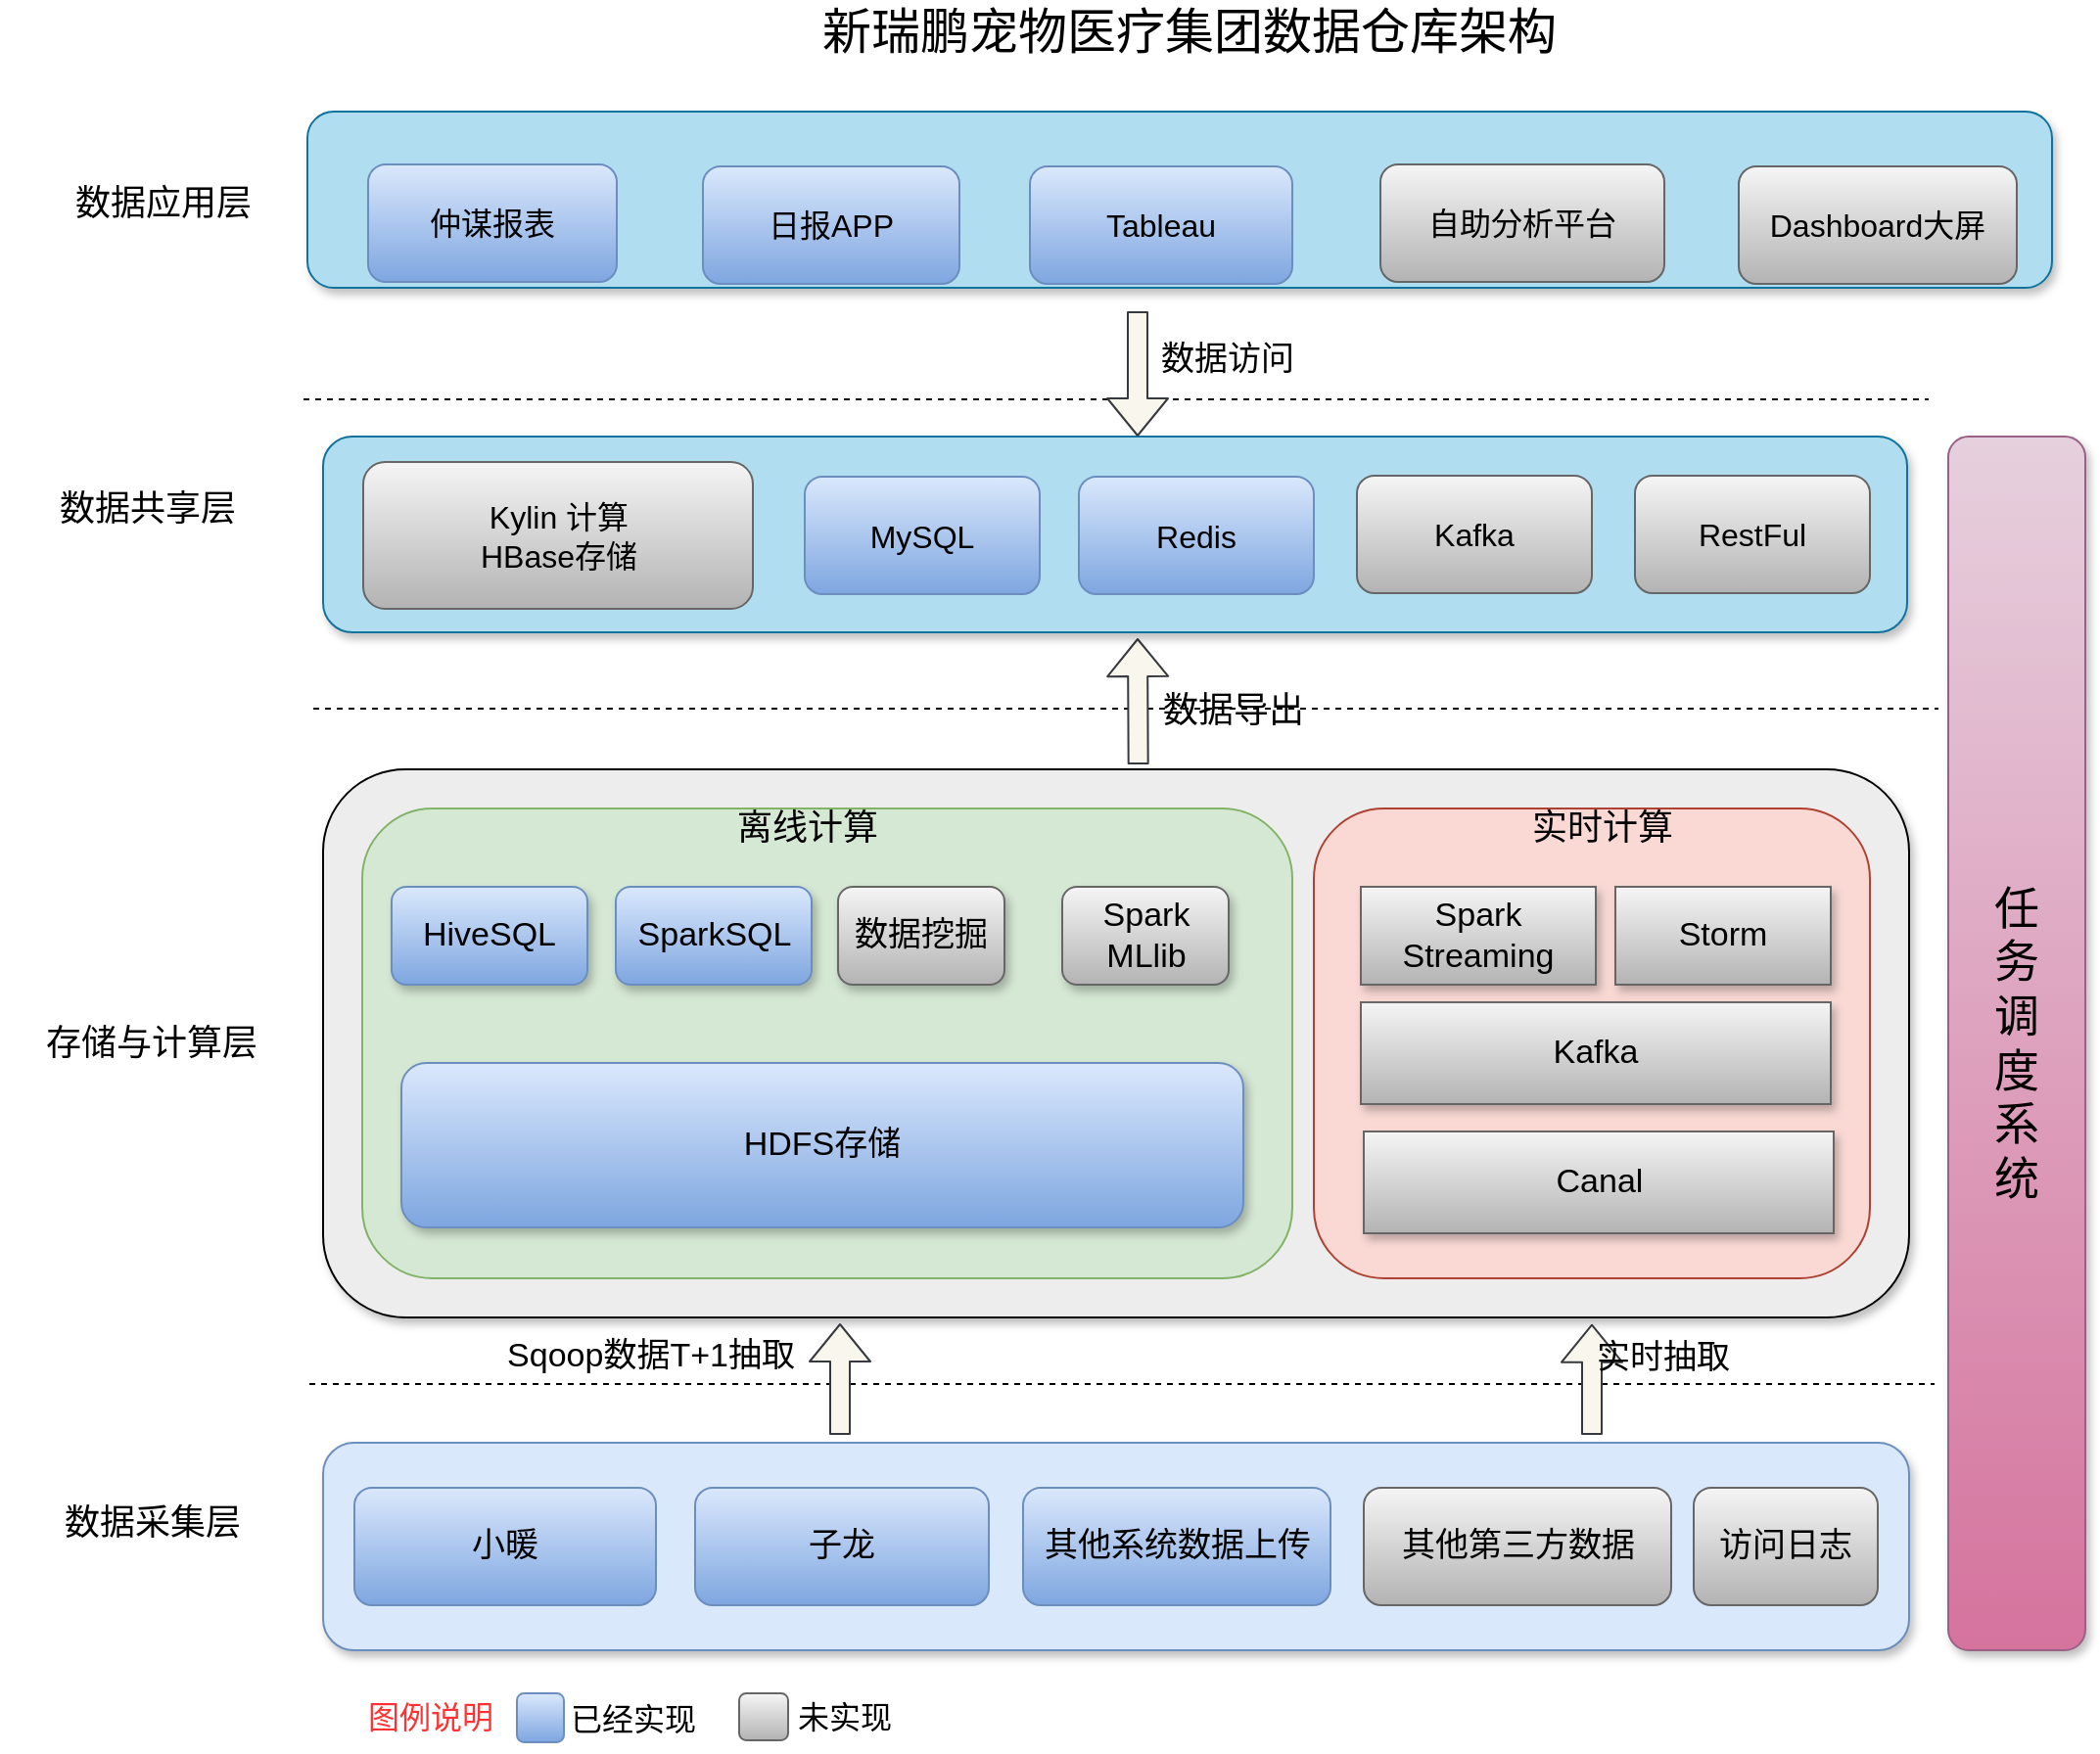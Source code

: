 <mxfile version="10.9.8" type="github"><diagram id="XCvb8BfL5oyT8UWZ--0e" name="第 1 页"><mxGraphModel dx="2079" dy="1994" grid="0" gridSize="10" guides="1" tooltips="1" connect="1" arrows="1" fold="1" page="1" pageScale="1" pageWidth="827" pageHeight="1169" math="0" shadow="0"><root><mxCell id="0"/><mxCell id="1" parent="0"/><mxCell id="9KU0dV6Hh1GnZNRFCdiP-26" value="" style="rounded=1;whiteSpace=wrap;html=1;fillColor=#EDEDED;shadow=1;" vertex="1" parent="1"><mxGeometry x="10" y="180" width="810" height="280" as="geometry"/></mxCell><mxCell id="pTIzSWiwMI35IfcntTuq-1" value="" style="rounded=1;whiteSpace=wrap;html=1;fillColor=#dae8fc;strokeColor=#6c8ebf;glass=0;shadow=1;" parent="1" vertex="1"><mxGeometry x="10" y="524" width="810" height="106" as="geometry"/></mxCell><mxCell id="pTIzSWiwMI35IfcntTuq-2" value="&lt;font style=&quot;font-size: 18px&quot;&gt;数据采集层&lt;/font&gt;" style="text;html=1;strokeColor=none;fillColor=none;align=center;verticalAlign=middle;whiteSpace=wrap;rounded=0;" parent="1" vertex="1"><mxGeometry x="-127" y="555" width="100" height="20" as="geometry"/></mxCell><mxCell id="pTIzSWiwMI35IfcntTuq-3" value="" style="endArrow=none;dashed=1;html=1;" parent="1" edge="1"><mxGeometry width="50" height="50" relative="1" as="geometry"><mxPoint x="3" y="494" as="sourcePoint"/><mxPoint x="833" y="494" as="targetPoint"/></mxGeometry></mxCell><mxCell id="pTIzSWiwMI35IfcntTuq-4" value="&lt;font style=&quot;font-size: 17px&quot;&gt;小暖&lt;/font&gt;" style="rounded=1;whiteSpace=wrap;html=1;gradientColor=#7ea6e0;fillColor=#dae8fc;strokeColor=#6c8ebf;" parent="1" vertex="1"><mxGeometry x="26" y="547" width="154" height="60" as="geometry"/></mxCell><mxCell id="pTIzSWiwMI35IfcntTuq-5" value="&lt;font style=&quot;font-size: 17px&quot;&gt;子龙&lt;/font&gt;" style="rounded=1;whiteSpace=wrap;html=1;gradientColor=#7ea6e0;fillColor=#dae8fc;strokeColor=#6c8ebf;" parent="1" vertex="1"><mxGeometry x="200" y="547" width="150" height="60" as="geometry"/></mxCell><mxCell id="pTIzSWiwMI35IfcntTuq-6" value="&lt;font style=&quot;font-size: 17px&quot;&gt;其他系统数据上传&lt;/font&gt;" style="rounded=1;whiteSpace=wrap;html=1;gradientColor=#7ea6e0;fillColor=#dae8fc;strokeColor=#6c8ebf;" parent="1" vertex="1"><mxGeometry x="367.5" y="547" width="157" height="60" as="geometry"/></mxCell><mxCell id="9KU0dV6Hh1GnZNRFCdiP-4" value="" style="rounded=1;whiteSpace=wrap;html=1;fillColor=#d5e8d4;strokeColor=#82b366;glass=0;shadow=0;" vertex="1" parent="1"><mxGeometry x="30" y="200" width="475" height="240" as="geometry"/></mxCell><mxCell id="9KU0dV6Hh1GnZNRFCdiP-5" value="&lt;font style=&quot;font-size: 18px&quot;&gt;存储与计算层&lt;/font&gt;" style="text;html=1;strokeColor=none;fillColor=none;align=center;verticalAlign=middle;whiteSpace=wrap;rounded=0;" vertex="1" parent="1"><mxGeometry x="-155" y="310" width="155" height="20" as="geometry"/></mxCell><mxCell id="9KU0dV6Hh1GnZNRFCdiP-6" value="" style="endArrow=none;dashed=1;html=1;" edge="1" parent="1"><mxGeometry width="50" height="50" relative="1" as="geometry"><mxPoint x="5" y="149" as="sourcePoint"/><mxPoint x="835" y="149" as="targetPoint"/></mxGeometry></mxCell><mxCell id="9KU0dV6Hh1GnZNRFCdiP-10" value="" style="rounded=1;whiteSpace=wrap;html=1;fillColor=#fad9d5;strokeColor=#ae4132;shadow=0;" vertex="1" parent="1"><mxGeometry x="516" y="200" width="284" height="240" as="geometry"/></mxCell><mxCell id="9KU0dV6Hh1GnZNRFCdiP-13" value="&lt;font style=&quot;font-size: 18px&quot;&gt;离线计算&lt;/font&gt;" style="text;html=1;strokeColor=none;fillColor=none;align=center;verticalAlign=middle;whiteSpace=wrap;rounded=0;" vertex="1" parent="1"><mxGeometry x="180" y="200" width="155" height="20" as="geometry"/></mxCell><mxCell id="9KU0dV6Hh1GnZNRFCdiP-14" value="&lt;font style=&quot;font-size: 18px&quot;&gt;实时计算&lt;/font&gt;" style="text;html=1;strokeColor=none;fillColor=none;align=center;verticalAlign=middle;whiteSpace=wrap;rounded=0;" vertex="1" parent="1"><mxGeometry x="586" y="200" width="155" height="20" as="geometry"/></mxCell><mxCell id="9KU0dV6Hh1GnZNRFCdiP-15" value="" style="rounded=1;whiteSpace=wrap;html=1;fillColor=#b1ddf0;strokeColor=#10739e;shadow=1;" vertex="1" parent="1"><mxGeometry x="2" y="-156" width="891" height="90" as="geometry"/></mxCell><mxCell id="9KU0dV6Hh1GnZNRFCdiP-16" value="&lt;font style=&quot;font-size: 18px&quot;&gt;数据应用层&lt;/font&gt;" style="text;html=1;strokeColor=none;fillColor=none;align=center;verticalAlign=middle;whiteSpace=wrap;rounded=0;" vertex="1" parent="1"><mxGeometry x="-149" y="-119" width="155" height="20" as="geometry"/></mxCell><mxCell id="9KU0dV6Hh1GnZNRFCdiP-21" value="&lt;font style=&quot;font-size: 16px&quot;&gt;仲谋报表&lt;/font&gt;" style="rounded=1;whiteSpace=wrap;html=1;gradientColor=#7ea6e0;fillColor=#dae8fc;strokeColor=#6c8ebf;" vertex="1" parent="1"><mxGeometry x="33" y="-129" width="127" height="60" as="geometry"/></mxCell><mxCell id="9KU0dV6Hh1GnZNRFCdiP-22" value="&lt;font style=&quot;font-size: 16px&quot;&gt;日报APP&lt;/font&gt;" style="rounded=1;whiteSpace=wrap;html=1;gradientColor=#7ea6e0;fillColor=#dae8fc;strokeColor=#6c8ebf;" vertex="1" parent="1"><mxGeometry x="204" y="-128" width="131" height="60" as="geometry"/></mxCell><mxCell id="9KU0dV6Hh1GnZNRFCdiP-23" value="&lt;font style=&quot;font-size: 16px&quot;&gt;Dashboard大屏&lt;/font&gt;" style="rounded=1;whiteSpace=wrap;html=1;gradientColor=#b3b3b3;fillColor=#f5f5f5;strokeColor=#666666;" vertex="1" parent="1"><mxGeometry x="733" y="-128" width="142" height="60" as="geometry"/></mxCell><mxCell id="9KU0dV6Hh1GnZNRFCdiP-24" value="" style="shape=flexArrow;endArrow=classic;html=1;exitX=0.514;exitY=-0.009;exitDx=0;exitDy=0;exitPerimeter=0;fillColor=#f9f7ed;strokeColor=#36393d;" edge="1" parent="1" source="9KU0dV6Hh1GnZNRFCdiP-26"><mxGeometry width="50" height="50" relative="1" as="geometry"><mxPoint x="426" y="170" as="sourcePoint"/><mxPoint x="426" y="113" as="targetPoint"/></mxGeometry></mxCell><mxCell id="9KU0dV6Hh1GnZNRFCdiP-25" value="&lt;font style=&quot;font-size: 18px&quot;&gt;数据导出&lt;/font&gt;" style="text;html=1;strokeColor=none;fillColor=none;align=center;verticalAlign=middle;whiteSpace=wrap;rounded=0;" vertex="1" parent="1"><mxGeometry x="430" y="140" width="90" height="20" as="geometry"/></mxCell><mxCell id="9KU0dV6Hh1GnZNRFCdiP-33" value="&lt;font style=&quot;font-size: 17px&quot;&gt;Sqoop数据T+1抽取&lt;/font&gt;" style="text;html=1;strokeColor=none;fillColor=none;align=center;verticalAlign=middle;whiteSpace=wrap;rounded=0;glass=1;" vertex="1" parent="1"><mxGeometry x="96" y="470" width="163" height="20" as="geometry"/></mxCell><mxCell id="9KU0dV6Hh1GnZNRFCdiP-34" value="&lt;font style=&quot;font-size: 23px&quot;&gt;任&lt;br&gt;务&lt;br&gt;调&lt;br&gt;度&lt;br&gt;系&lt;br&gt;统&lt;/font&gt;" style="rounded=1;whiteSpace=wrap;html=1;glass=0;fillColor=#e6d0de;gradientColor=#d5739d;strokeColor=#996185;shadow=1;" vertex="1" parent="1"><mxGeometry x="840" y="10" width="70" height="620" as="geometry"/></mxCell><mxCell id="9KU0dV6Hh1GnZNRFCdiP-35" value="&lt;font style=&quot;font-size: 17px&quot;&gt;HiveSQL&lt;/font&gt;" style="rounded=1;whiteSpace=wrap;html=1;shadow=1;glass=0;fillColor=#dae8fc;gradientColor=#7ea6e0;strokeColor=#6c8ebf;" vertex="1" parent="1"><mxGeometry x="45" y="240" width="100" height="50" as="geometry"/></mxCell><mxCell id="9KU0dV6Hh1GnZNRFCdiP-36" value="&lt;font style=&quot;font-size: 16px&quot;&gt;Tableau&lt;/font&gt;" style="rounded=1;whiteSpace=wrap;html=1;gradientColor=#7ea6e0;fillColor=#dae8fc;strokeColor=#6c8ebf;" vertex="1" parent="1"><mxGeometry x="371" y="-128" width="134" height="60" as="geometry"/></mxCell><mxCell id="9KU0dV6Hh1GnZNRFCdiP-37" value="&lt;font style=&quot;font-size: 17px&quot;&gt;SparkSQL&lt;/font&gt;" style="rounded=1;whiteSpace=wrap;html=1;shadow=1;glass=0;fillColor=#dae8fc;gradientColor=#7ea6e0;strokeColor=#6c8ebf;" vertex="1" parent="1"><mxGeometry x="159.5" y="240" width="100" height="50" as="geometry"/></mxCell><mxCell id="9KU0dV6Hh1GnZNRFCdiP-38" value="&lt;font style=&quot;font-size: 17px&quot;&gt;HDFS存储&lt;/font&gt;" style="rounded=1;whiteSpace=wrap;html=1;shadow=1;glass=0;fillColor=#dae8fc;strokeColor=#6c8ebf;gradientColor=#7ea6e0;" vertex="1" parent="1"><mxGeometry x="50" y="330" width="430" height="84" as="geometry"/></mxCell><mxCell id="9KU0dV6Hh1GnZNRFCdiP-39" value="&lt;font style=&quot;font-size: 17px&quot;&gt;数据挖掘&lt;/font&gt;" style="rounded=1;whiteSpace=wrap;html=1;shadow=1;glass=0;fillColor=#f5f5f5;gradientColor=#b3b3b3;strokeColor=#666666;" vertex="1" parent="1"><mxGeometry x="273" y="240" width="85" height="50" as="geometry"/></mxCell><mxCell id="9KU0dV6Hh1GnZNRFCdiP-40" value="&lt;font style=&quot;font-size: 17px&quot;&gt;Spark&lt;br&gt;MLlib&lt;/font&gt;" style="rounded=1;whiteSpace=wrap;html=1;shadow=1;glass=0;fillColor=#f5f5f5;gradientColor=#b3b3b3;strokeColor=#666666;" vertex="1" parent="1"><mxGeometry x="387.5" y="240" width="85" height="50" as="geometry"/></mxCell><mxCell id="9KU0dV6Hh1GnZNRFCdiP-41" value="&lt;font style=&quot;font-size: 17px&quot;&gt;Spark&lt;br&gt;Streaming&lt;br&gt;&lt;/font&gt;" style="rounded=0;whiteSpace=wrap;html=1;shadow=1;glass=0;fillColor=#f5f5f5;gradientColor=#b3b3b3;strokeColor=#666666;" vertex="1" parent="1"><mxGeometry x="540" y="240" width="120" height="50" as="geometry"/></mxCell><mxCell id="9KU0dV6Hh1GnZNRFCdiP-42" value="&lt;font style=&quot;font-size: 17px&quot;&gt;Kafka&lt;br&gt;&lt;/font&gt;" style="rounded=0;whiteSpace=wrap;html=1;shadow=1;glass=0;fillColor=#f5f5f5;gradientColor=#b3b3b3;strokeColor=#666666;" vertex="1" parent="1"><mxGeometry x="540" y="299" width="240" height="52" as="geometry"/></mxCell><mxCell id="9KU0dV6Hh1GnZNRFCdiP-43" value="&lt;font style=&quot;font-size: 17px&quot;&gt;Storm&lt;br&gt;&lt;/font&gt;" style="rounded=0;whiteSpace=wrap;html=1;shadow=1;glass=0;fillColor=#f5f5f5;gradientColor=#b3b3b3;strokeColor=#666666;" vertex="1" parent="1"><mxGeometry x="670" y="240" width="110" height="50" as="geometry"/></mxCell><mxCell id="9KU0dV6Hh1GnZNRFCdiP-44" value="&lt;font style=&quot;font-size: 17px&quot;&gt;访问日志&lt;/font&gt;" style="rounded=1;whiteSpace=wrap;html=1;gradientColor=#b3b3b3;fillColor=#f5f5f5;strokeColor=#666666;" vertex="1" parent="1"><mxGeometry x="710" y="547" width="94" height="60" as="geometry"/></mxCell><mxCell id="9KU0dV6Hh1GnZNRFCdiP-45" value="&lt;span style=&quot;font-size: 16px&quot;&gt;自助分析平台&lt;/span&gt;" style="rounded=1;whiteSpace=wrap;html=1;gradientColor=#b3b3b3;fillColor=#f5f5f5;strokeColor=#666666;" vertex="1" parent="1"><mxGeometry x="550" y="-129" width="145" height="60" as="geometry"/></mxCell><mxCell id="9KU0dV6Hh1GnZNRFCdiP-47" value="&lt;font style=&quot;font-size: 17px&quot;&gt;Canal&lt;br&gt;&lt;/font&gt;" style="rounded=0;whiteSpace=wrap;html=1;shadow=1;glass=0;fillColor=#f5f5f5;gradientColor=#b3b3b3;strokeColor=#666666;" vertex="1" parent="1"><mxGeometry x="541.5" y="365" width="240" height="52" as="geometry"/></mxCell><mxCell id="9KU0dV6Hh1GnZNRFCdiP-49" value="" style="shape=flexArrow;endArrow=classic;html=1;entryX=0.315;entryY=1.012;entryDx=0;entryDy=0;entryPerimeter=0;fillColor=#f9f7ed;strokeColor=#36393d;" edge="1" parent="1"><mxGeometry width="50" height="50" relative="1" as="geometry"><mxPoint x="274" y="520" as="sourcePoint"/><mxPoint x="274" y="463" as="targetPoint"/></mxGeometry></mxCell><mxCell id="9KU0dV6Hh1GnZNRFCdiP-50" value="" style="shape=flexArrow;endArrow=classic;html=1;entryX=0.8;entryY=1.012;entryDx=0;entryDy=0;entryPerimeter=0;fillColor=#f9f7ed;strokeColor=#36393d;" edge="1" parent="1" target="9KU0dV6Hh1GnZNRFCdiP-26"><mxGeometry width="50" height="50" relative="1" as="geometry"><mxPoint x="658" y="520" as="sourcePoint"/><mxPoint x="620" y="470" as="targetPoint"/></mxGeometry></mxCell><mxCell id="9KU0dV6Hh1GnZNRFCdiP-51" value="&lt;font style=&quot;font-size: 17px&quot;&gt;实时抽取&lt;/font&gt;" style="text;html=1;strokeColor=none;fillColor=none;align=center;verticalAlign=middle;whiteSpace=wrap;rounded=0;glass=1;" vertex="1" parent="1"><mxGeometry x="647.5" y="471" width="93" height="20" as="geometry"/></mxCell><mxCell id="9KU0dV6Hh1GnZNRFCdiP-59" value="" style="rounded=1;whiteSpace=wrap;html=1;fillColor=#b1ddf0;strokeColor=#10739e;shadow=1;" vertex="1" parent="1"><mxGeometry x="10" y="10" width="809" height="100" as="geometry"/></mxCell><mxCell id="9KU0dV6Hh1GnZNRFCdiP-60" value="&lt;font style=&quot;font-size: 16px&quot;&gt;Redis&lt;br&gt;&lt;/font&gt;" style="rounded=1;whiteSpace=wrap;html=1;gradientColor=#7ea6e0;fillColor=#dae8fc;strokeColor=#6c8ebf;" vertex="1" parent="1"><mxGeometry x="396" y="30.5" width="120" height="60" as="geometry"/></mxCell><mxCell id="9KU0dV6Hh1GnZNRFCdiP-61" value="&lt;font style=&quot;font-size: 16px&quot;&gt;Kafka&lt;/font&gt;" style="rounded=1;whiteSpace=wrap;html=1;gradientColor=#b3b3b3;fillColor=#f5f5f5;strokeColor=#666666;" vertex="1" parent="1"><mxGeometry x="538" y="30" width="120" height="60" as="geometry"/></mxCell><mxCell id="9KU0dV6Hh1GnZNRFCdiP-63" value="&lt;span style=&quot;font-size: 16px&quot;&gt;RestFul&lt;/span&gt;" style="rounded=1;whiteSpace=wrap;html=1;gradientColor=#b3b3b3;fillColor=#f5f5f5;strokeColor=#666666;" vertex="1" parent="1"><mxGeometry x="680" y="30" width="120" height="60" as="geometry"/></mxCell><mxCell id="9KU0dV6Hh1GnZNRFCdiP-65" value="&lt;span style=&quot;font-size: 16px&quot;&gt;Kylin 计算&lt;br&gt;HBase存储&lt;br&gt;&lt;/span&gt;" style="rounded=1;whiteSpace=wrap;html=1;gradientColor=#b3b3b3;fillColor=#f5f5f5;strokeColor=#666666;" vertex="1" parent="1"><mxGeometry x="30.5" y="23" width="199" height="75" as="geometry"/></mxCell><mxCell id="9KU0dV6Hh1GnZNRFCdiP-66" value="&lt;font style=&quot;font-size: 18px&quot;&gt;数据共享层&lt;/font&gt;" style="text;html=1;strokeColor=none;fillColor=none;align=center;verticalAlign=middle;whiteSpace=wrap;rounded=0;" vertex="1" parent="1"><mxGeometry x="-131" y="36.5" width="103" height="20" as="geometry"/></mxCell><mxCell id="9KU0dV6Hh1GnZNRFCdiP-67" value="&lt;font style=&quot;font-size: 16px&quot;&gt;MySQL&lt;/font&gt;" style="rounded=1;whiteSpace=wrap;html=1;gradientColor=#7ea6e0;fillColor=#dae8fc;strokeColor=#6c8ebf;" vertex="1" parent="1"><mxGeometry x="256" y="30.5" width="120" height="60" as="geometry"/></mxCell><mxCell id="9KU0dV6Hh1GnZNRFCdiP-68" value="&lt;span style=&quot;font-size: 17px&quot;&gt;其他第三方数据&lt;/span&gt;" style="rounded=1;whiteSpace=wrap;html=1;gradientColor=#b3b3b3;fillColor=#f5f5f5;strokeColor=#666666;" vertex="1" parent="1"><mxGeometry x="541.5" y="547" width="157" height="60" as="geometry"/></mxCell><mxCell id="9KU0dV6Hh1GnZNRFCdiP-69" value="" style="endArrow=none;dashed=1;html=1;" edge="1" parent="1"><mxGeometry width="50" height="50" relative="1" as="geometry"><mxPoint y="-9" as="sourcePoint"/><mxPoint x="830" y="-9" as="targetPoint"/></mxGeometry></mxCell><mxCell id="9KU0dV6Hh1GnZNRFCdiP-70" value="" style="shape=flexArrow;endArrow=classic;html=1;exitX=0.5;exitY=1;exitDx=0;exitDy=0;entryX=0.5;entryY=0;entryDx=0;entryDy=0;fillColor=#f9f7ed;strokeColor=#36393d;" edge="1" parent="1"><mxGeometry width="50" height="50" relative="1" as="geometry"><mxPoint x="426" y="-54" as="sourcePoint"/><mxPoint x="426" y="10" as="targetPoint"/></mxGeometry></mxCell><mxCell id="9KU0dV6Hh1GnZNRFCdiP-71" value="&lt;font style=&quot;font-size: 17px&quot;&gt;数据访问&lt;/font&gt;" style="text;html=1;strokeColor=none;fillColor=none;align=center;verticalAlign=middle;whiteSpace=wrap;rounded=0;shadow=1;glass=0;" vertex="1" parent="1"><mxGeometry x="427" y="-39" width="90" height="20" as="geometry"/></mxCell><mxCell id="9KU0dV6Hh1GnZNRFCdiP-72" value="&lt;font style=&quot;font-size: 25px&quot;&gt;新瑞鹏宠物医疗集团数据仓库架构&lt;/font&gt;" style="text;html=1;strokeColor=none;fillColor=none;align=center;verticalAlign=middle;whiteSpace=wrap;rounded=0;shadow=1;glass=0;" vertex="1" parent="1"><mxGeometry x="263" y="-208" width="379" height="20" as="geometry"/></mxCell><mxCell id="9KU0dV6Hh1GnZNRFCdiP-73" value="" style="rounded=1;whiteSpace=wrap;html=1;gradientColor=#b3b3b3;fillColor=#f5f5f5;strokeColor=#666666;flipH=1;" vertex="1" parent="1"><mxGeometry x="222.5" y="652" width="25" height="24" as="geometry"/></mxCell><mxCell id="9KU0dV6Hh1GnZNRFCdiP-74" value="&lt;font style=&quot;font-size: 16px&quot;&gt;未实现&lt;/font&gt;" style="text;html=1;strokeColor=none;fillColor=none;align=center;verticalAlign=middle;whiteSpace=wrap;rounded=0;shadow=1;glass=0;flipH=1;" vertex="1" parent="1"><mxGeometry x="251" y="654" width="51" height="20" as="geometry"/></mxCell><mxCell id="9KU0dV6Hh1GnZNRFCdiP-75" value="&lt;font color=&quot;#ff3333&quot; style=&quot;font-size: 16px&quot;&gt;图例说明&lt;/font&gt;" style="text;html=1;strokeColor=none;fillColor=none;align=center;verticalAlign=middle;whiteSpace=wrap;rounded=0;shadow=1;glass=0;flipH=1;" vertex="1" parent="1"><mxGeometry x="26" y="654" width="78" height="20" as="geometry"/></mxCell><mxCell id="9KU0dV6Hh1GnZNRFCdiP-80" value="" style="group;flipH=1;" vertex="1" connectable="0" parent="1"><mxGeometry x="109" y="652" width="93" height="25" as="geometry"/></mxCell><mxCell id="9KU0dV6Hh1GnZNRFCdiP-76" value="" style="rounded=1;whiteSpace=wrap;html=1;gradientColor=#7ea6e0;fillColor=#dae8fc;strokeColor=#6c8ebf;flipH=1;" vertex="1" parent="9KU0dV6Hh1GnZNRFCdiP-80"><mxGeometry width="24" height="25" as="geometry"/></mxCell><mxCell id="9KU0dV6Hh1GnZNRFCdiP-79" value="&lt;font style=&quot;font-size: 16px&quot;&gt;已经实现&lt;/font&gt;" style="text;html=1;strokeColor=none;fillColor=none;align=center;verticalAlign=middle;whiteSpace=wrap;rounded=0;shadow=1;glass=0;flipH=1;" vertex="1" parent="9KU0dV6Hh1GnZNRFCdiP-80"><mxGeometry x="26" y="3" width="67" height="20" as="geometry"/></mxCell></root></mxGraphModel></diagram></mxfile>